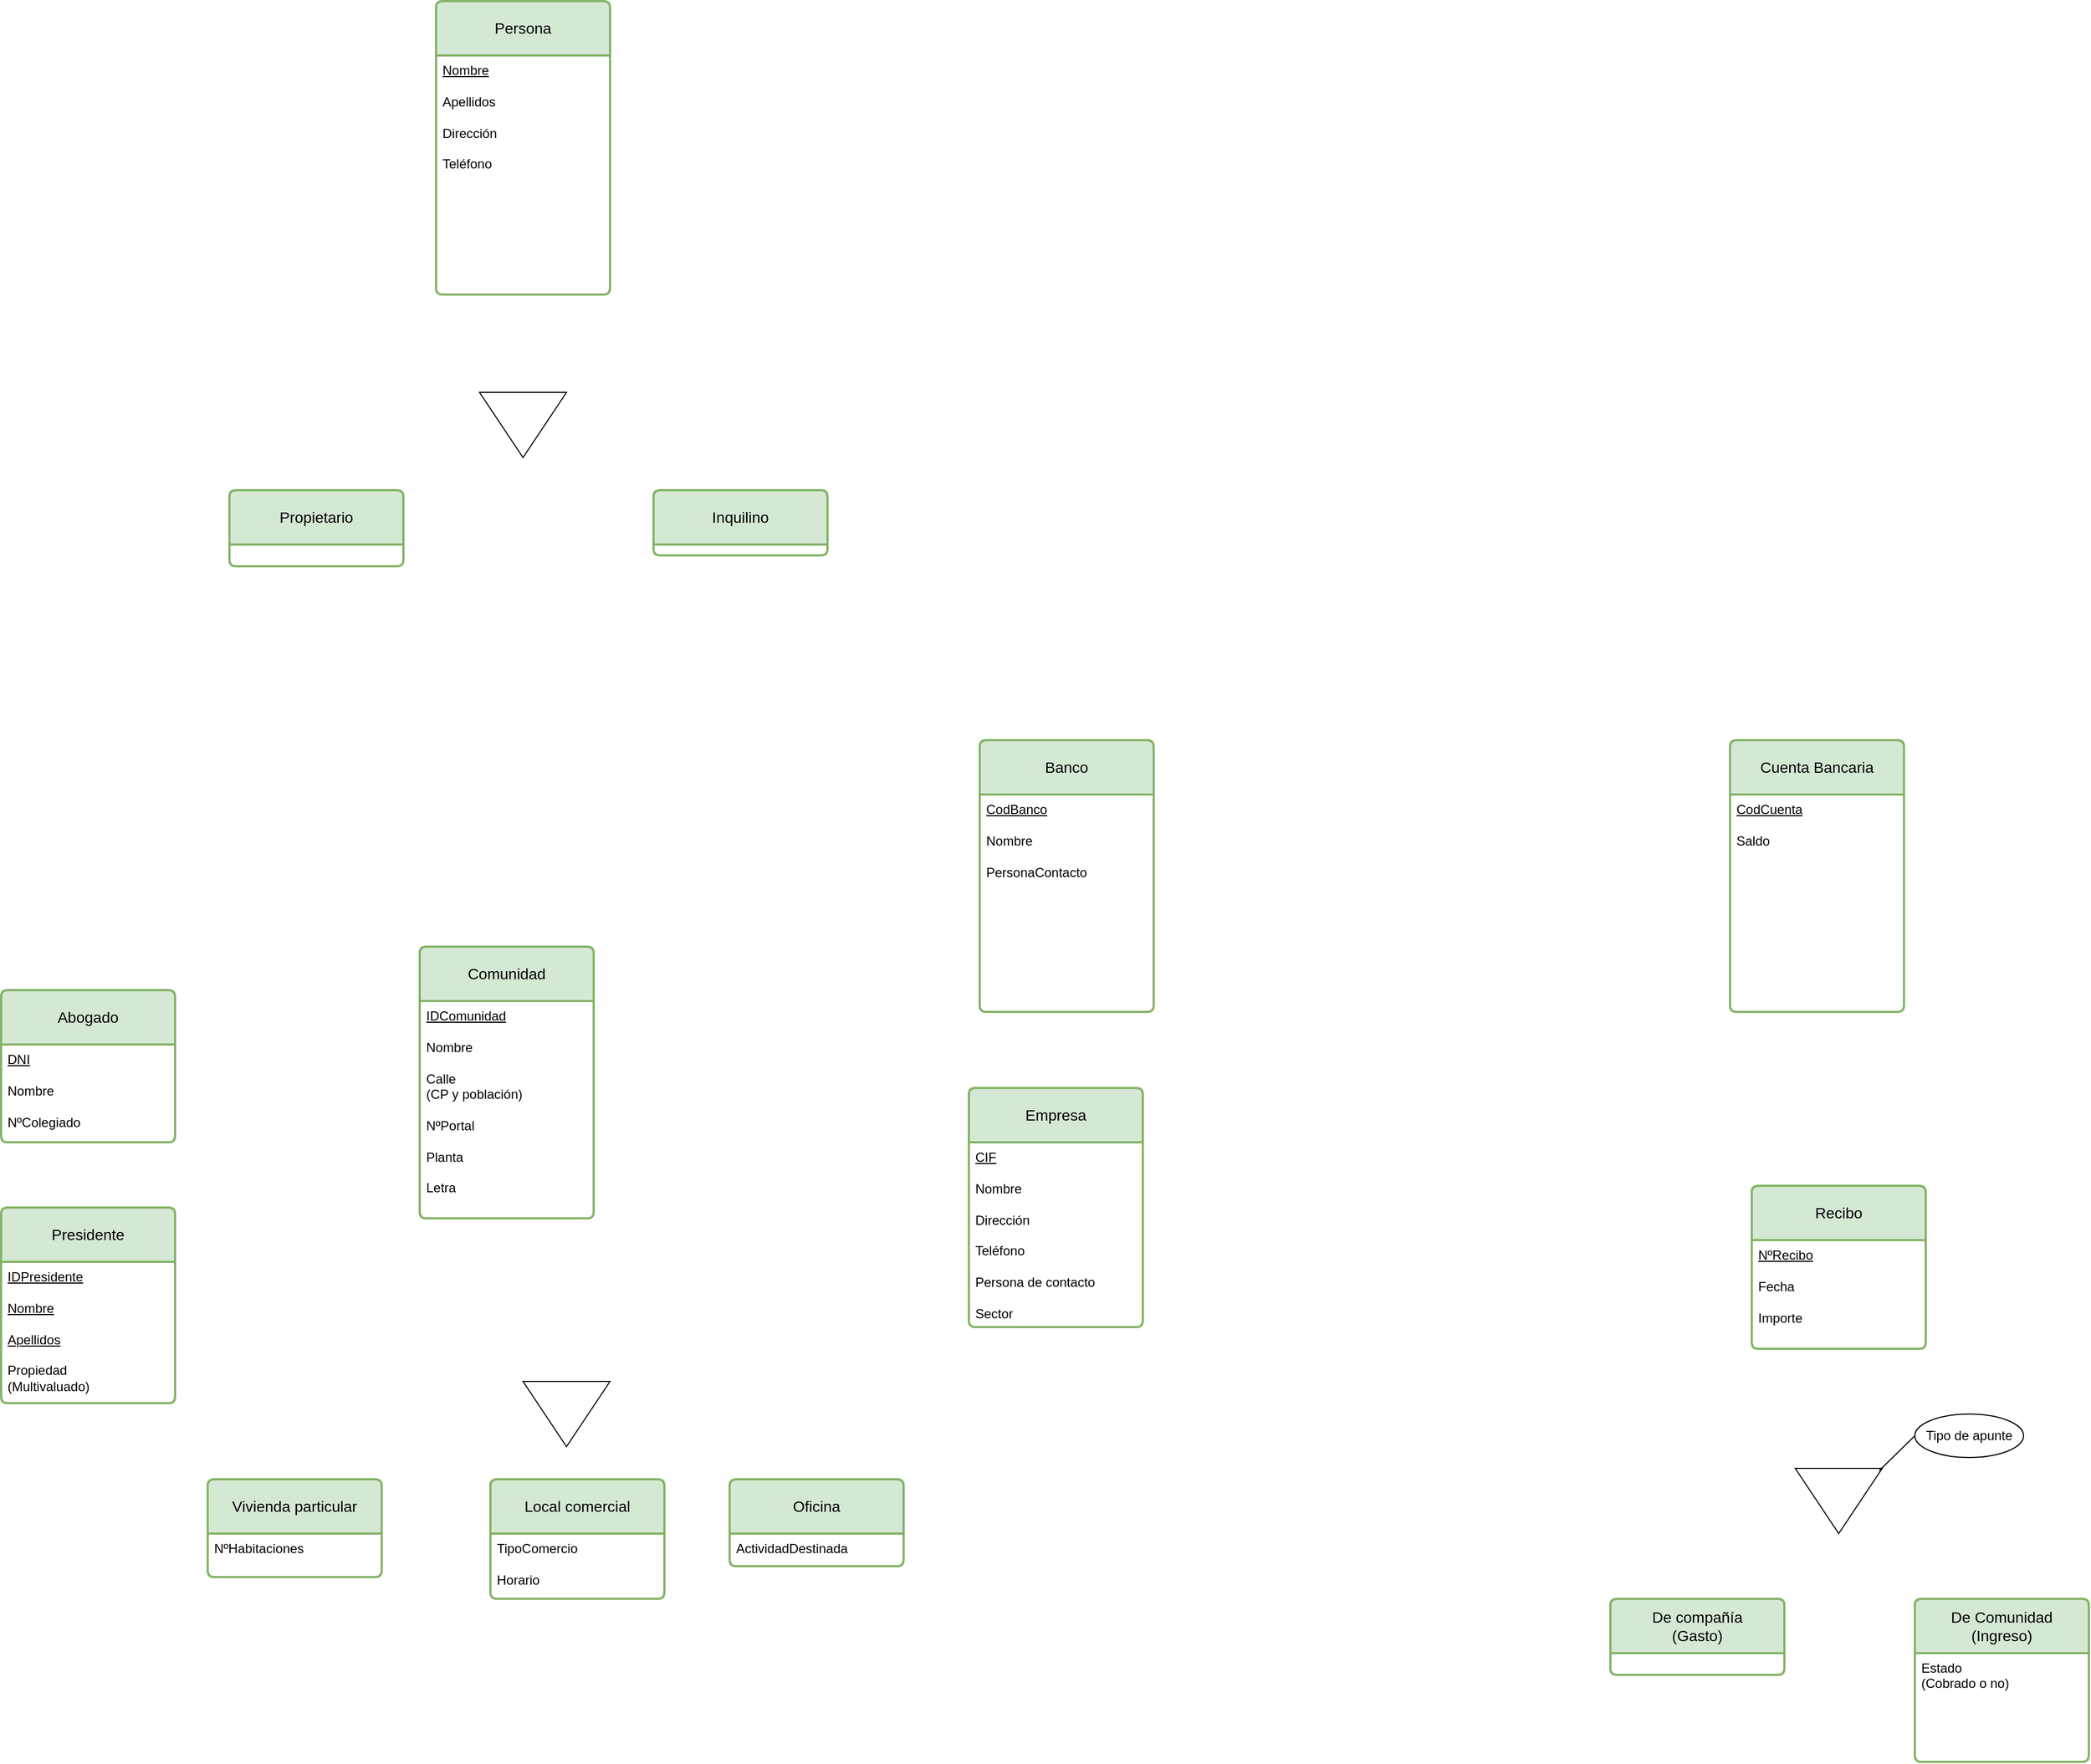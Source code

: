 <mxfile version="22.1.18" type="device">
  <diagram id="R2lEEEUBdFMjLlhIrx00" name="Page-1">
    <mxGraphModel dx="1997" dy="2214" grid="1" gridSize="10" guides="1" tooltips="1" connect="1" arrows="1" fold="1" page="1" pageScale="1" pageWidth="850" pageHeight="1100" math="0" shadow="0" extFonts="Permanent Marker^https://fonts.googleapis.com/css?family=Permanent+Marker">
      <root>
        <mxCell id="0" />
        <mxCell id="1" parent="0" />
        <mxCell id="xh92ISO5HCk_JloRSpn9-1" value="Abogado" style="swimlane;childLayout=stackLayout;horizontal=1;startSize=50;horizontalStack=0;rounded=1;fontSize=14;fontStyle=0;strokeWidth=2;resizeParent=0;resizeLast=1;shadow=0;dashed=0;align=center;arcSize=4;whiteSpace=wrap;html=1;fillColor=#d5e8d4;strokeColor=#82b366;" vertex="1" parent="1">
          <mxGeometry x="40" y="140" width="160" height="140" as="geometry" />
        </mxCell>
        <mxCell id="xh92ISO5HCk_JloRSpn9-2" value="&lt;u&gt;DNI&lt;br&gt;&lt;/u&gt;&lt;br&gt;Nombre&lt;br&gt;&lt;br&gt;NºColegiado" style="align=left;strokeColor=none;fillColor=none;spacingLeft=4;fontSize=12;verticalAlign=top;resizable=0;rotatable=0;part=1;html=1;" vertex="1" parent="xh92ISO5HCk_JloRSpn9-1">
          <mxGeometry y="50" width="160" height="90" as="geometry" />
        </mxCell>
        <mxCell id="xh92ISO5HCk_JloRSpn9-3" value="Comunidad" style="swimlane;childLayout=stackLayout;horizontal=1;startSize=50;horizontalStack=0;rounded=1;fontSize=14;fontStyle=0;strokeWidth=2;resizeParent=0;resizeLast=1;shadow=0;dashed=0;align=center;arcSize=4;whiteSpace=wrap;html=1;fillColor=#d5e8d4;strokeColor=#82b366;" vertex="1" parent="1">
          <mxGeometry x="425" y="100" width="160" height="250" as="geometry" />
        </mxCell>
        <mxCell id="xh92ISO5HCk_JloRSpn9-4" value="&lt;u&gt;IDComunidad&lt;/u&gt;&lt;br&gt;&lt;br&gt;Nombre&lt;br&gt;&lt;br&gt;Calle&lt;br&gt;(CP y población)&lt;br&gt;&lt;br&gt;NºPortal&lt;br&gt;&lt;br&gt;Planta&lt;br&gt;&lt;br&gt;Letra" style="align=left;strokeColor=none;fillColor=none;spacingLeft=4;fontSize=12;verticalAlign=top;resizable=0;rotatable=0;part=1;html=1;" vertex="1" parent="xh92ISO5HCk_JloRSpn9-3">
          <mxGeometry y="50" width="160" height="200" as="geometry" />
        </mxCell>
        <mxCell id="xh92ISO5HCk_JloRSpn9-5" value="Empresa" style="swimlane;childLayout=stackLayout;horizontal=1;startSize=50;horizontalStack=0;rounded=1;fontSize=14;fontStyle=0;strokeWidth=2;resizeParent=0;resizeLast=1;shadow=0;dashed=0;align=center;arcSize=4;whiteSpace=wrap;html=1;fillColor=#d5e8d4;strokeColor=#82b366;" vertex="1" parent="1">
          <mxGeometry x="930" y="230" width="160" height="220" as="geometry" />
        </mxCell>
        <mxCell id="xh92ISO5HCk_JloRSpn9-6" value="&lt;u&gt;CIF&lt;/u&gt;&lt;br&gt;&lt;br&gt;Nombre&lt;br&gt;&lt;br&gt;Dirección&lt;br&gt;&lt;br&gt;Teléfono&lt;br&gt;&lt;br&gt;Persona de contacto&lt;br&gt;&lt;br&gt;Sector" style="align=left;strokeColor=none;fillColor=none;spacingLeft=4;fontSize=12;verticalAlign=top;resizable=0;rotatable=0;part=1;html=1;" vertex="1" parent="xh92ISO5HCk_JloRSpn9-5">
          <mxGeometry y="50" width="160" height="170" as="geometry" />
        </mxCell>
        <mxCell id="xh92ISO5HCk_JloRSpn9-7" value="Propietario" style="swimlane;childLayout=stackLayout;horizontal=1;startSize=50;horizontalStack=0;rounded=1;fontSize=14;fontStyle=0;strokeWidth=2;resizeParent=0;resizeLast=1;shadow=0;dashed=0;align=center;arcSize=4;whiteSpace=wrap;html=1;fillColor=#d5e8d4;strokeColor=#82b366;" vertex="1" parent="1">
          <mxGeometry x="250" y="-320" width="160" height="70" as="geometry" />
        </mxCell>
        <mxCell id="xh92ISO5HCk_JloRSpn9-9" value="" style="triangle;whiteSpace=wrap;html=1;rotation=90;" vertex="1" parent="1">
          <mxGeometry x="530" y="490" width="60" height="80" as="geometry" />
        </mxCell>
        <mxCell id="xh92ISO5HCk_JloRSpn9-10" value="Vivienda particular" style="swimlane;childLayout=stackLayout;horizontal=1;startSize=50;horizontalStack=0;rounded=1;fontSize=14;fontStyle=0;strokeWidth=2;resizeParent=0;resizeLast=1;shadow=0;dashed=0;align=center;arcSize=4;whiteSpace=wrap;html=1;fillColor=#d5e8d4;strokeColor=#82b366;" vertex="1" parent="1">
          <mxGeometry x="230" y="590" width="160" height="90" as="geometry" />
        </mxCell>
        <mxCell id="xh92ISO5HCk_JloRSpn9-11" value="NºHabitaciones" style="align=left;strokeColor=none;fillColor=none;spacingLeft=4;fontSize=12;verticalAlign=top;resizable=0;rotatable=0;part=1;html=1;" vertex="1" parent="xh92ISO5HCk_JloRSpn9-10">
          <mxGeometry y="50" width="160" height="40" as="geometry" />
        </mxCell>
        <mxCell id="xh92ISO5HCk_JloRSpn9-12" value="Local comercial" style="swimlane;childLayout=stackLayout;horizontal=1;startSize=50;horizontalStack=0;rounded=1;fontSize=14;fontStyle=0;strokeWidth=2;resizeParent=0;resizeLast=1;shadow=0;dashed=0;align=center;arcSize=4;whiteSpace=wrap;html=1;fillColor=#d5e8d4;strokeColor=#82b366;" vertex="1" parent="1">
          <mxGeometry x="490" y="590" width="160" height="110" as="geometry" />
        </mxCell>
        <mxCell id="xh92ISO5HCk_JloRSpn9-13" value="TipoComercio&lt;br&gt;&lt;br&gt;Horario" style="align=left;strokeColor=none;fillColor=none;spacingLeft=4;fontSize=12;verticalAlign=top;resizable=0;rotatable=0;part=1;html=1;" vertex="1" parent="xh92ISO5HCk_JloRSpn9-12">
          <mxGeometry y="50" width="160" height="60" as="geometry" />
        </mxCell>
        <mxCell id="xh92ISO5HCk_JloRSpn9-14" value="Oficina" style="swimlane;childLayout=stackLayout;horizontal=1;startSize=50;horizontalStack=0;rounded=1;fontSize=14;fontStyle=0;strokeWidth=2;resizeParent=0;resizeLast=1;shadow=0;dashed=0;align=center;arcSize=4;whiteSpace=wrap;html=1;fillColor=#d5e8d4;strokeColor=#82b366;" vertex="1" parent="1">
          <mxGeometry x="710" y="590" width="160" height="80" as="geometry" />
        </mxCell>
        <mxCell id="xh92ISO5HCk_JloRSpn9-15" value="ActividadDestinada" style="align=left;strokeColor=none;fillColor=none;spacingLeft=4;fontSize=12;verticalAlign=top;resizable=0;rotatable=0;part=1;html=1;" vertex="1" parent="xh92ISO5HCk_JloRSpn9-14">
          <mxGeometry y="50" width="160" height="30" as="geometry" />
        </mxCell>
        <mxCell id="xh92ISO5HCk_JloRSpn9-17" value="Inquilino" style="swimlane;childLayout=stackLayout;horizontal=1;startSize=50;horizontalStack=0;rounded=1;fontSize=14;fontStyle=0;strokeWidth=2;resizeParent=0;resizeLast=1;shadow=0;dashed=0;align=center;arcSize=4;whiteSpace=wrap;html=1;fillColor=#d5e8d4;strokeColor=#82b366;" vertex="1" parent="1">
          <mxGeometry x="640" y="-320" width="160" height="60" as="geometry" />
        </mxCell>
        <mxCell id="xh92ISO5HCk_JloRSpn9-21" value="Presidente" style="swimlane;childLayout=stackLayout;horizontal=1;startSize=50;horizontalStack=0;rounded=1;fontSize=14;fontStyle=0;strokeWidth=2;resizeParent=0;resizeLast=1;shadow=0;dashed=0;align=center;arcSize=4;whiteSpace=wrap;html=1;fillColor=#d5e8d4;strokeColor=#82b366;" vertex="1" parent="1">
          <mxGeometry x="40" y="340" width="160" height="180" as="geometry" />
        </mxCell>
        <mxCell id="xh92ISO5HCk_JloRSpn9-22" value="&lt;u&gt;IDPresidente&lt;br&gt;&lt;br&gt;Nombre&lt;/u&gt;&lt;br&gt;&lt;br&gt;&lt;u&gt;Apellidos&lt;/u&gt;&lt;br&gt;&lt;br&gt;Propiedad&lt;br&gt;(Multivaluado)" style="align=left;strokeColor=none;fillColor=none;spacingLeft=4;fontSize=12;verticalAlign=top;resizable=0;rotatable=0;part=1;html=1;" vertex="1" parent="xh92ISO5HCk_JloRSpn9-21">
          <mxGeometry y="50" width="160" height="130" as="geometry" />
        </mxCell>
        <mxCell id="xh92ISO5HCk_JloRSpn9-24" value="Cuenta Bancaria" style="swimlane;childLayout=stackLayout;horizontal=1;startSize=50;horizontalStack=0;rounded=1;fontSize=14;fontStyle=0;strokeWidth=2;resizeParent=0;resizeLast=1;shadow=0;dashed=0;align=center;arcSize=4;whiteSpace=wrap;html=1;fillColor=#d5e8d4;strokeColor=#82b366;" vertex="1" parent="1">
          <mxGeometry x="1630" y="-90" width="160" height="250" as="geometry" />
        </mxCell>
        <mxCell id="xh92ISO5HCk_JloRSpn9-25" value="&lt;u&gt;CodCuenta&lt;/u&gt;&lt;br&gt;&lt;br&gt;Saldo" style="align=left;strokeColor=none;fillColor=none;spacingLeft=4;fontSize=12;verticalAlign=top;resizable=0;rotatable=0;part=1;html=1;" vertex="1" parent="xh92ISO5HCk_JloRSpn9-24">
          <mxGeometry y="50" width="160" height="200" as="geometry" />
        </mxCell>
        <mxCell id="xh92ISO5HCk_JloRSpn9-26" value="Banco" style="swimlane;childLayout=stackLayout;horizontal=1;startSize=50;horizontalStack=0;rounded=1;fontSize=14;fontStyle=0;strokeWidth=2;resizeParent=0;resizeLast=1;shadow=0;dashed=0;align=center;arcSize=4;whiteSpace=wrap;html=1;fillColor=#d5e8d4;strokeColor=#82b366;" vertex="1" parent="1">
          <mxGeometry x="940" y="-90" width="160" height="250" as="geometry" />
        </mxCell>
        <mxCell id="xh92ISO5HCk_JloRSpn9-27" value="&lt;u&gt;CodBanco&lt;/u&gt;&lt;br&gt;&lt;br&gt;Nombre&lt;br&gt;&lt;br&gt;PersonaContacto" style="align=left;strokeColor=none;fillColor=none;spacingLeft=4;fontSize=12;verticalAlign=top;resizable=0;rotatable=0;part=1;html=1;" vertex="1" parent="xh92ISO5HCk_JloRSpn9-26">
          <mxGeometry y="50" width="160" height="200" as="geometry" />
        </mxCell>
        <mxCell id="xh92ISO5HCk_JloRSpn9-28" value="Recibo" style="swimlane;childLayout=stackLayout;horizontal=1;startSize=50;horizontalStack=0;rounded=1;fontSize=14;fontStyle=0;strokeWidth=2;resizeParent=0;resizeLast=1;shadow=0;dashed=0;align=center;arcSize=4;whiteSpace=wrap;html=1;fillColor=#d5e8d4;strokeColor=#82b366;" vertex="1" parent="1">
          <mxGeometry x="1650" y="320" width="160" height="150" as="geometry" />
        </mxCell>
        <mxCell id="xh92ISO5HCk_JloRSpn9-29" value="&lt;u&gt;NºRecibo&lt;/u&gt;&lt;br&gt;&lt;br&gt;Fecha&lt;br&gt;&lt;br&gt;Importe" style="align=left;strokeColor=none;fillColor=none;spacingLeft=4;fontSize=12;verticalAlign=top;resizable=0;rotatable=0;part=1;html=1;" vertex="1" parent="xh92ISO5HCk_JloRSpn9-28">
          <mxGeometry y="50" width="160" height="100" as="geometry" />
        </mxCell>
        <mxCell id="xh92ISO5HCk_JloRSpn9-30" value="" style="triangle;whiteSpace=wrap;html=1;rotation=90;" vertex="1" parent="1">
          <mxGeometry x="490" y="-420" width="60" height="80" as="geometry" />
        </mxCell>
        <mxCell id="xh92ISO5HCk_JloRSpn9-31" value="Persona" style="swimlane;childLayout=stackLayout;horizontal=1;startSize=50;horizontalStack=0;rounded=1;fontSize=14;fontStyle=0;strokeWidth=2;resizeParent=0;resizeLast=1;shadow=0;dashed=0;align=center;arcSize=4;whiteSpace=wrap;html=1;fillColor=#d5e8d4;strokeColor=#82b366;" vertex="1" parent="1">
          <mxGeometry x="440" y="-770" width="160" height="270" as="geometry" />
        </mxCell>
        <mxCell id="xh92ISO5HCk_JloRSpn9-32" value="&lt;u&gt;Nombre&lt;/u&gt;&lt;br&gt;&lt;br&gt;Apellidos&lt;br&gt;&lt;br&gt;Dirección&lt;br&gt;&lt;br&gt;Teléfono" style="align=left;strokeColor=none;fillColor=none;spacingLeft=4;fontSize=12;verticalAlign=top;resizable=0;rotatable=0;part=1;html=1;" vertex="1" parent="xh92ISO5HCk_JloRSpn9-31">
          <mxGeometry y="50" width="160" height="220" as="geometry" />
        </mxCell>
        <mxCell id="xh92ISO5HCk_JloRSpn9-33" value="" style="triangle;whiteSpace=wrap;html=1;rotation=90;" vertex="1" parent="1">
          <mxGeometry x="1700" y="570" width="60" height="80" as="geometry" />
        </mxCell>
        <mxCell id="xh92ISO5HCk_JloRSpn9-34" value="De compañía&lt;br&gt;(Gasto)" style="swimlane;childLayout=stackLayout;horizontal=1;startSize=50;horizontalStack=0;rounded=1;fontSize=14;fontStyle=0;strokeWidth=2;resizeParent=0;resizeLast=1;shadow=0;dashed=0;align=center;arcSize=4;whiteSpace=wrap;html=1;fillColor=#d5e8d4;strokeColor=#82b366;" vertex="1" parent="1">
          <mxGeometry x="1520" y="700" width="160" height="70" as="geometry" />
        </mxCell>
        <mxCell id="xh92ISO5HCk_JloRSpn9-36" value="De Comunidad&lt;br&gt;(Ingreso)" style="swimlane;childLayout=stackLayout;horizontal=1;startSize=50;horizontalStack=0;rounded=1;fontSize=14;fontStyle=0;strokeWidth=2;resizeParent=0;resizeLast=1;shadow=0;dashed=0;align=center;arcSize=4;whiteSpace=wrap;html=1;fillColor=#d5e8d4;strokeColor=#82b366;" vertex="1" parent="1">
          <mxGeometry x="1800" y="700" width="160" height="150" as="geometry" />
        </mxCell>
        <mxCell id="xh92ISO5HCk_JloRSpn9-37" value="Estado&lt;br&gt;(Cobrado o no)" style="align=left;strokeColor=none;fillColor=none;spacingLeft=4;fontSize=12;verticalAlign=top;resizable=0;rotatable=0;part=1;html=1;" vertex="1" parent="xh92ISO5HCk_JloRSpn9-36">
          <mxGeometry y="50" width="160" height="100" as="geometry" />
        </mxCell>
        <mxCell id="xh92ISO5HCk_JloRSpn9-38" value="Tipo de apunte" style="ellipse;whiteSpace=wrap;html=1;align=center;" vertex="1" parent="1">
          <mxGeometry x="1800" y="530" width="100" height="40" as="geometry" />
        </mxCell>
        <mxCell id="xh92ISO5HCk_JloRSpn9-39" value="" style="endArrow=none;html=1;rounded=0;exitX=0.033;exitY=0.033;exitDx=0;exitDy=0;exitPerimeter=0;entryX=0;entryY=0.5;entryDx=0;entryDy=0;" edge="1" parent="1" source="xh92ISO5HCk_JloRSpn9-33" target="xh92ISO5HCk_JloRSpn9-38">
          <mxGeometry width="50" height="50" relative="1" as="geometry">
            <mxPoint x="1860" y="550" as="sourcePoint" />
            <mxPoint x="1910" y="500" as="targetPoint" />
          </mxGeometry>
        </mxCell>
      </root>
    </mxGraphModel>
  </diagram>
</mxfile>
